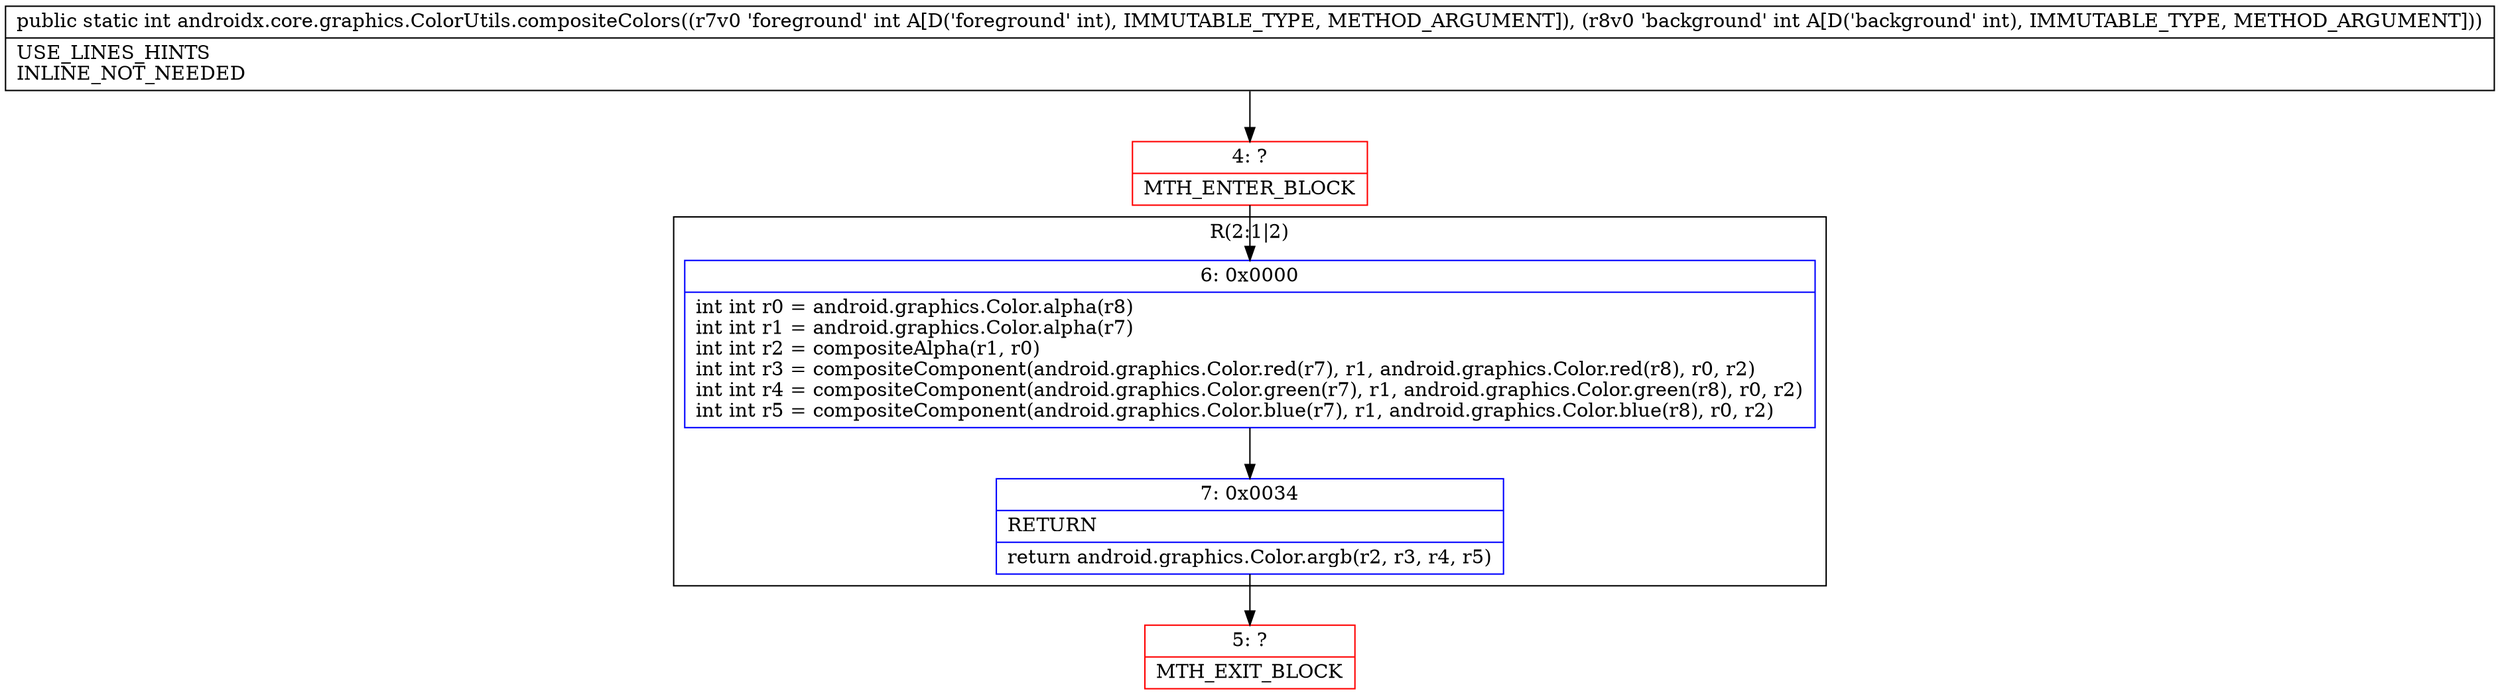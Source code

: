 digraph "CFG forandroidx.core.graphics.ColorUtils.compositeColors(II)I" {
subgraph cluster_Region_1892047040 {
label = "R(2:1|2)";
node [shape=record,color=blue];
Node_6 [shape=record,label="{6\:\ 0x0000|int int r0 = android.graphics.Color.alpha(r8)\lint int r1 = android.graphics.Color.alpha(r7)\lint int r2 = compositeAlpha(r1, r0)\lint int r3 = compositeComponent(android.graphics.Color.red(r7), r1, android.graphics.Color.red(r8), r0, r2)\lint int r4 = compositeComponent(android.graphics.Color.green(r7), r1, android.graphics.Color.green(r8), r0, r2)\lint int r5 = compositeComponent(android.graphics.Color.blue(r7), r1, android.graphics.Color.blue(r8), r0, r2)\l}"];
Node_7 [shape=record,label="{7\:\ 0x0034|RETURN\l|return android.graphics.Color.argb(r2, r3, r4, r5)\l}"];
}
Node_4 [shape=record,color=red,label="{4\:\ ?|MTH_ENTER_BLOCK\l}"];
Node_5 [shape=record,color=red,label="{5\:\ ?|MTH_EXIT_BLOCK\l}"];
MethodNode[shape=record,label="{public static int androidx.core.graphics.ColorUtils.compositeColors((r7v0 'foreground' int A[D('foreground' int), IMMUTABLE_TYPE, METHOD_ARGUMENT]), (r8v0 'background' int A[D('background' int), IMMUTABLE_TYPE, METHOD_ARGUMENT]))  | USE_LINES_HINTS\lINLINE_NOT_NEEDED\l}"];
MethodNode -> Node_4;Node_6 -> Node_7;
Node_7 -> Node_5;
Node_4 -> Node_6;
}

